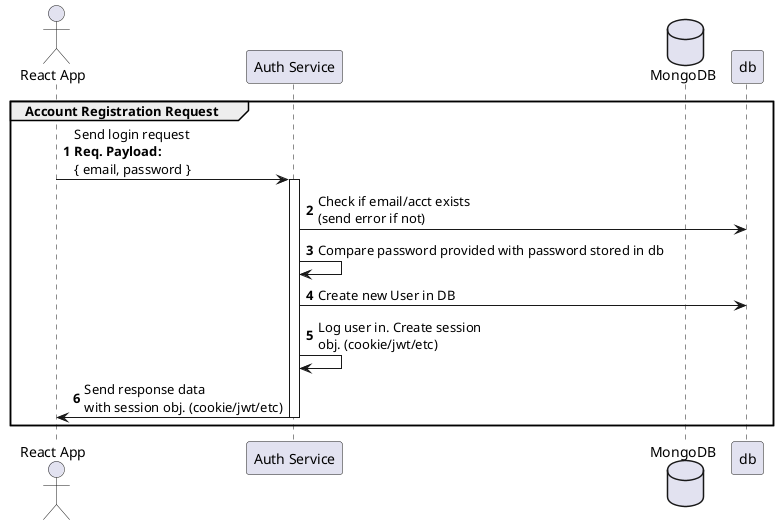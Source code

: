 @startuml login flow

autonumber

actor       "React App" as client
participant "Auth Service" as auth
database    "MongoDB" as mongo

group Account Registration Request
    client -> auth : Send login request\n**Req. Payload:**\n{ email, password }

    activate auth
    auth -> db : Check if email/acct exists\n(send error if not)
    auth -> auth : Compare password provided with password stored in db
    auth -> db : Create new User in DB
    auth -> auth : Log user in. Create session\nobj. (cookie/jwt/etc)

    client <- auth: Send response data\nwith session obj. (cookie/jwt/etc)
    deactivate auth
end

@enduml